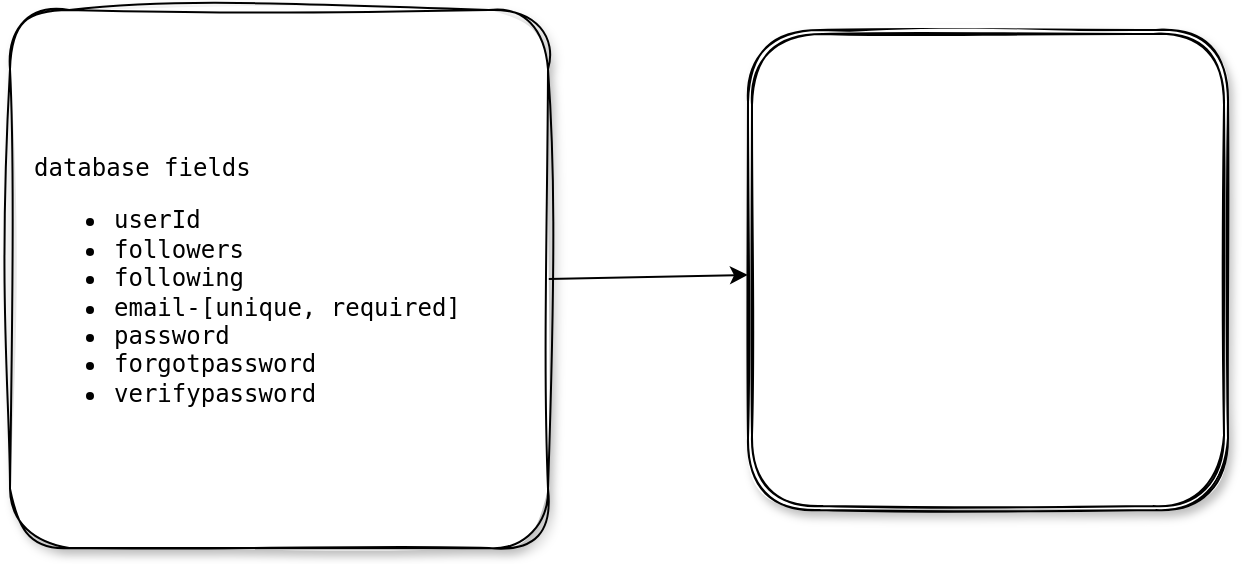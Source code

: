<mxfile>
    <diagram id="uKxqC73U2h5xjIq3QiAH" name="Page-1">
        <mxGraphModel dx="880" dy="444" grid="1" gridSize="10" guides="1" tooltips="1" connect="1" arrows="1" fold="1" page="1" pageScale="1" pageWidth="850" pageHeight="1100" math="0" shadow="0">
            <root>
                <mxCell id="0"/>
                <mxCell id="1" parent="0"/>
                <mxCell id="6" style="edgeStyle=none;html=1;exitX=1;exitY=0.5;exitDx=0;exitDy=0;fontFamily=Helvetica;fontSize=12;" edge="1" parent="1" source="2" target="5">
                    <mxGeometry relative="1" as="geometry"/>
                </mxCell>
                <mxCell id="2" value="&lt;pre&gt;database fields&lt;/pre&gt;&lt;pre&gt;&lt;ul&gt;&lt;li&gt;userId&lt;/li&gt;&lt;li&gt;followers&lt;/li&gt;&lt;li&gt;following&lt;/li&gt;&lt;li&gt;email-[unique, required]&lt;/li&gt;&lt;li&gt;password&lt;/li&gt;&lt;li&gt;forgotpassword&lt;/li&gt;&lt;li&gt;verifypassword&lt;/li&gt;&lt;/ul&gt;&lt;/pre&gt;" style="whiteSpace=wrap;html=1;aspect=fixed;fontFamily=Helvetica;spacing=12;align=left;rounded=1;gradientColor=none;glass=0;shadow=1;sketch=1;curveFitting=1;jiggle=2;arcSize=11;spacingLeft=0;spacingTop=0;" vertex="1" parent="1">
                    <mxGeometry x="21" y="20" width="269" height="269" as="geometry"/>
                </mxCell>
                <mxCell id="5" value="" style="shape=ext;double=1;whiteSpace=wrap;html=1;aspect=fixed;rounded=1;shadow=1;glass=0;sketch=1;fontFamily=Helvetica;fontSize=12;gradientColor=none;" vertex="1" parent="1">
                    <mxGeometry x="390" y="30" width="240" height="240" as="geometry"/>
                </mxCell>
            </root>
        </mxGraphModel>
    </diagram>
</mxfile>